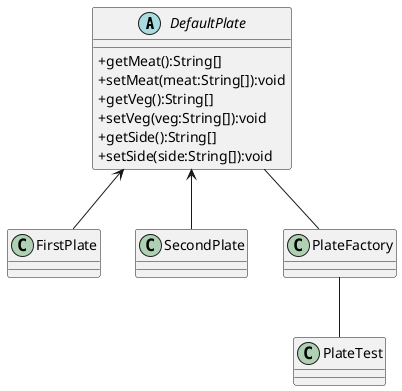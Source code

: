 @startuml
skinparam classAttributeIconSize 0

abstract DefaultPlate{
+getMeat():String[]
+setMeat(meat:String[]):void
+getVeg():String[]
+setVeg(veg:String[]):void
+getSide():String[]
+setSide(side:String[]):void
}

DefaultPlate <-- FirstPlate
DefaultPlate <-- SecondPlate
DefaultPlate -- PlateFactory
PlateFactory -- PlateTest
@enduml